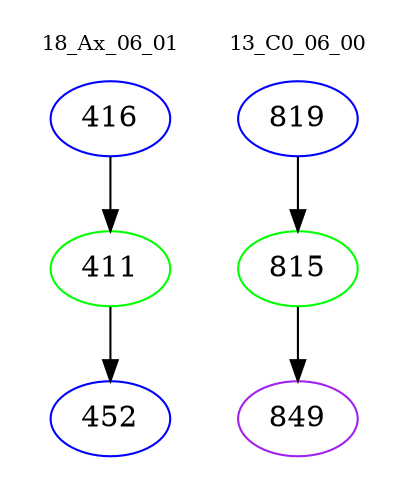 digraph{
subgraph cluster_0 {
color = white
label = "18_Ax_06_01";
fontsize=10;
T0_416 [label="416", color="blue"]
T0_416 -> T0_411 [color="black"]
T0_411 [label="411", color="green"]
T0_411 -> T0_452 [color="black"]
T0_452 [label="452", color="blue"]
}
subgraph cluster_1 {
color = white
label = "13_C0_06_00";
fontsize=10;
T1_819 [label="819", color="blue"]
T1_819 -> T1_815 [color="black"]
T1_815 [label="815", color="green"]
T1_815 -> T1_849 [color="black"]
T1_849 [label="849", color="purple"]
}
}
